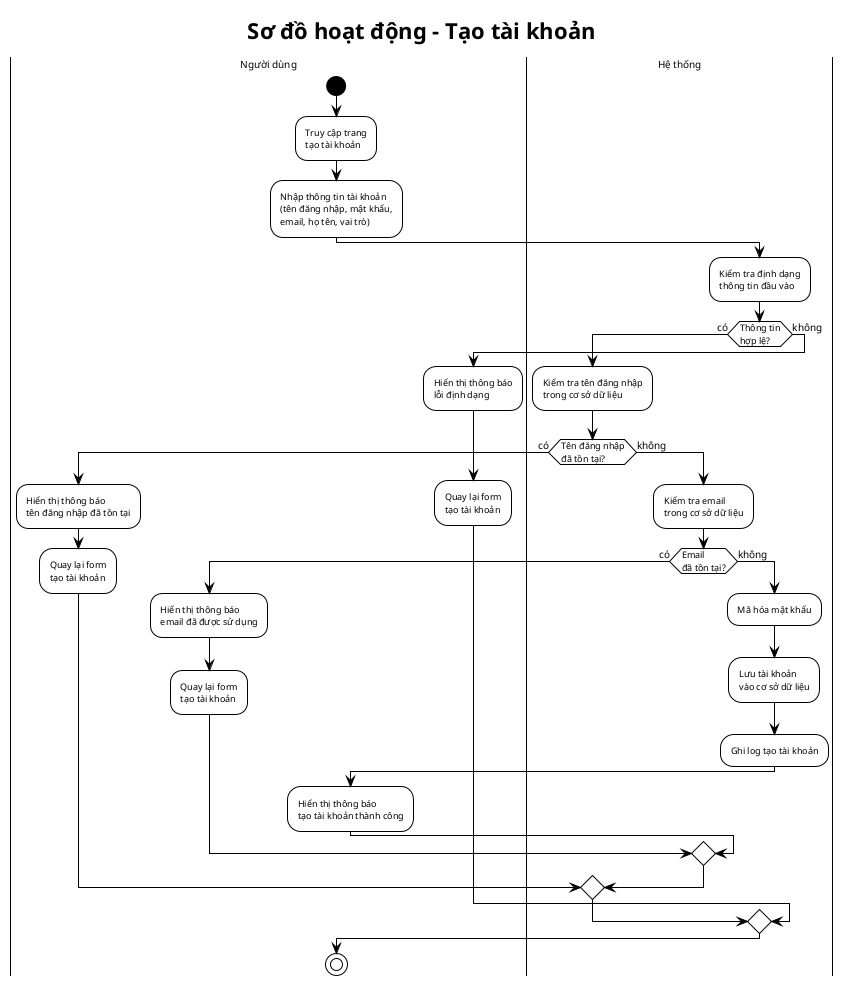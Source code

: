 @startuml "Sơ đồ hoạt động - Tạo tài khoản"
!theme plain
skinparam defaultFontSize 10
skinparam activityFontSize 9
skinparam swimlaneTitleFontSize 10
skinparam maxMessageSize 150
skinparam ranksep 60
skinparam activityStartColor black
skinparam activityEndColor black
skinparam activityEndColorBorder black
skinparam activityBarColor black
skinparam circledCharacterFontColor black

title Sơ đồ hoạt động - Tạo tài khoản

|Người dùng|
start;
:Truy cập trang\ntạo tài khoản;
:Nhập thông tin tài khoản\n(tên đăng nhập, mật khẩu,\nemail, họ tên, vai trò);

|Hệ thống|
:Kiểm tra định dạng\nthông tin đầu vào;

if (Thông tin\nhợp lệ?) then (có)
  :Kiểm tra tên đăng nhập\ntrong cơ sở dữ liệu;
  
  if (Tên đăng nhập\nđã tồn tại?) then (có)
    |Người dùng|
    :Hiển thị thông báo\ntên đăng nhập đã tồn tại;
    :Quay lại form\ntạo tài khoản;
  else (không)
    |Hệ thống|
    :Kiểm tra email\ntrong cơ sở dữ liệu;
    
    if (Email\nđã tồn tại?) then (có)
      |Người dùng|
      :Hiển thị thông báo\nemail đã được sử dụng;
      :Quay lại form\ntạo tài khoản;
    else (không)
      |Hệ thống|
      :Mã hóa mật khẩu;
      :Lưu tài khoản\nvào cơ sở dữ liệu;
      :Ghi log tạo tài khoản;
      
      |Người dùng|
      :Hiển thị thông báo\ntạo tài khoản thành công;
    endif
  endif
  
else (không)
  |Người dùng|
  :Hiển thị thông báo\nlỗi định dạng;
  -> \n\n;
  :Quay lại form\ntạo tài khoản;
endif

stop

@enduml